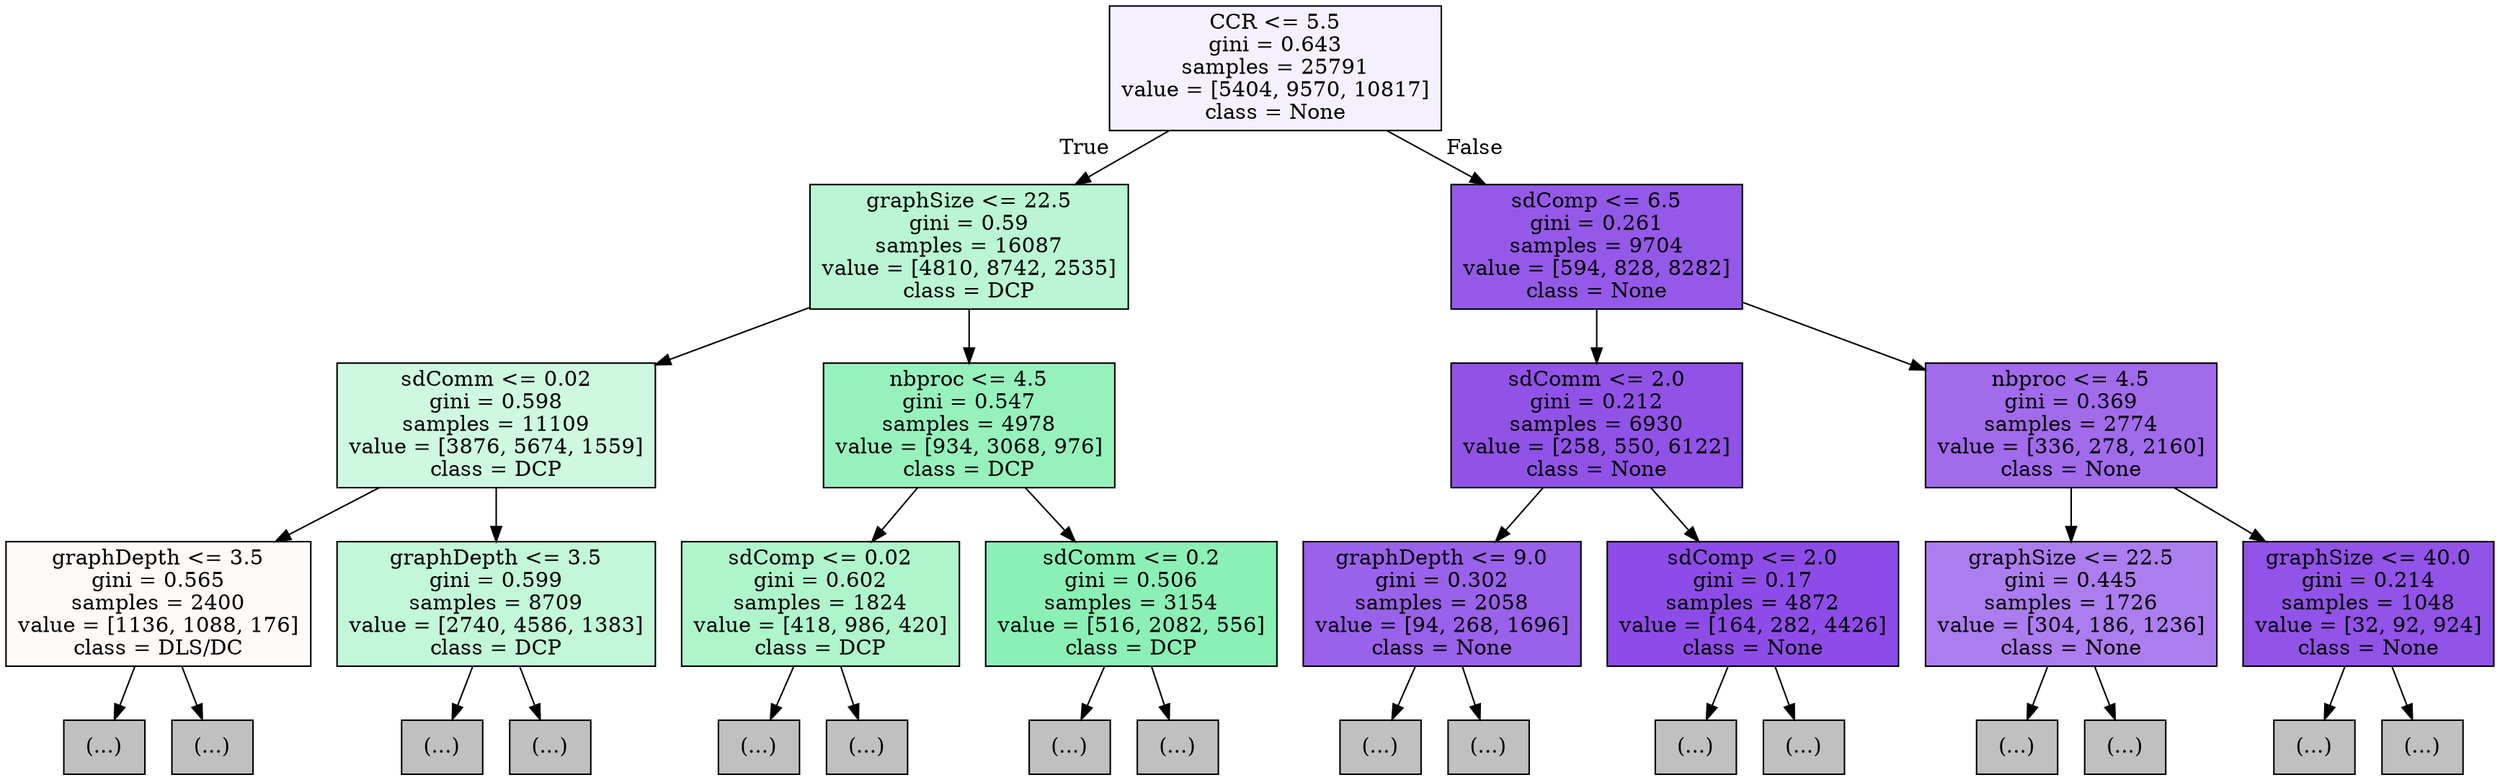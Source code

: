 digraph Tree {
node [shape=box, style="filled", color="black"] ;
0 [label="CCR <= 5.5\ngini = 0.643\nsamples = 25791\nvalue = [5404, 9570, 10817]\nclass = None", fillcolor="#f5f0fd"] ;
1 [label="graphSize <= 22.5\ngini = 0.59\nsamples = 16087\nvalue = [4810, 8742, 2535]\nclass = DCP", fillcolor="#baf6d3"] ;
0 -> 1 [labeldistance=2.5, labelangle=45, headlabel="True"] ;
2 [label="sdComm <= 0.02\ngini = 0.598\nsamples = 11109\nvalue = [3876, 5674, 1559]\nclass = DCP", fillcolor="#cef9e0"] ;
1 -> 2 ;
3 [label="graphDepth <= 3.5\ngini = 0.565\nsamples = 2400\nvalue = [1136, 1088, 176]\nclass = DLS/DC", fillcolor="#fefaf8"] ;
2 -> 3 ;
4 [label="(...)", fillcolor="#C0C0C0"] ;
3 -> 4 ;
15 [label="(...)", fillcolor="#C0C0C0"] ;
3 -> 15 ;
26 [label="graphDepth <= 3.5\ngini = 0.599\nsamples = 8709\nvalue = [2740, 4586, 1383]\nclass = DCP", fillcolor="#c2f7d8"] ;
2 -> 26 ;
27 [label="(...)", fillcolor="#C0C0C0"] ;
26 -> 27 ;
86 [label="(...)", fillcolor="#C0C0C0"] ;
26 -> 86 ;
145 [label="nbproc <= 4.5\ngini = 0.547\nsamples = 4978\nvalue = [934, 3068, 976]\nclass = DCP", fillcolor="#97f1bd"] ;
1 -> 145 ;
146 [label="sdComp <= 0.02\ngini = 0.602\nsamples = 1824\nvalue = [418, 986, 420]\nclass = DCP", fillcolor="#aff5cc"] ;
145 -> 146 ;
147 [label="(...)", fillcolor="#C0C0C0"] ;
146 -> 147 ;
182 [label="(...)", fillcolor="#C0C0C0"] ;
146 -> 182 ;
351 [label="sdComm <= 0.2\ngini = 0.506\nsamples = 3154\nvalue = [516, 2082, 556]\nclass = DCP", fillcolor="#8bf0b5"] ;
145 -> 351 ;
352 [label="(...)", fillcolor="#C0C0C0"] ;
351 -> 352 ;
483 [label="(...)", fillcolor="#C0C0C0"] ;
351 -> 483 ;
546 [label="sdComp <= 6.5\ngini = 0.261\nsamples = 9704\nvalue = [594, 828, 8282]\nclass = None", fillcolor="#9559e9"] ;
0 -> 546 [labeldistance=2.5, labelangle=-45, headlabel="False"] ;
547 [label="sdComm <= 2.0\ngini = 0.212\nsamples = 6930\nvalue = [258, 550, 6122]\nclass = None", fillcolor="#9152e8"] ;
546 -> 547 ;
548 [label="graphDepth <= 9.0\ngini = 0.302\nsamples = 2058\nvalue = [94, 268, 1696]\nclass = None", fillcolor="#9a61ea"] ;
547 -> 548 ;
549 [label="(...)", fillcolor="#C0C0C0"] ;
548 -> 549 ;
566 [label="(...)", fillcolor="#C0C0C0"] ;
548 -> 566 ;
591 [label="sdComp <= 2.0\ngini = 0.17\nsamples = 4872\nvalue = [164, 282, 4426]\nclass = None", fillcolor="#8d4ce8"] ;
547 -> 591 ;
592 [label="(...)", fillcolor="#C0C0C0"] ;
591 -> 592 ;
643 [label="(...)", fillcolor="#C0C0C0"] ;
591 -> 643 ;
678 [label="nbproc <= 4.5\ngini = 0.369\nsamples = 2774\nvalue = [336, 278, 2160]\nclass = None", fillcolor="#a16bec"] ;
546 -> 678 ;
679 [label="graphSize <= 22.5\ngini = 0.445\nsamples = 1726\nvalue = [304, 186, 1236]\nclass = None", fillcolor="#ac7dee"] ;
678 -> 679 ;
680 [label="(...)", fillcolor="#C0C0C0"] ;
679 -> 680 ;
691 [label="(...)", fillcolor="#C0C0C0"] ;
679 -> 691 ;
720 [label="graphSize <= 40.0\ngini = 0.214\nsamples = 1048\nvalue = [32, 92, 924]\nclass = None", fillcolor="#9153e8"] ;
678 -> 720 ;
721 [label="(...)", fillcolor="#C0C0C0"] ;
720 -> 721 ;
742 [label="(...)", fillcolor="#C0C0C0"] ;
720 -> 742 ;
}
